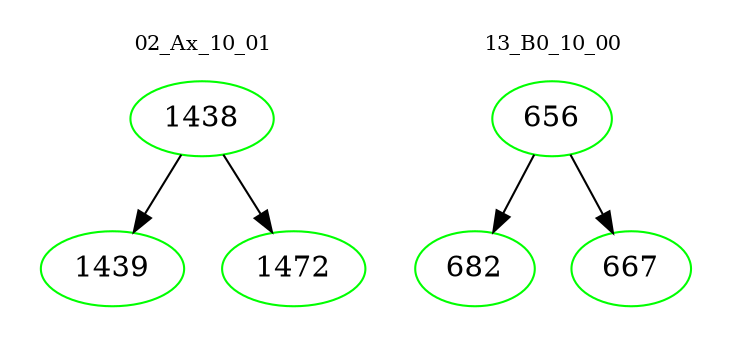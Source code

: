 digraph{
subgraph cluster_0 {
color = white
label = "02_Ax_10_01";
fontsize=10;
T0_1438 [label="1438", color="green"]
T0_1438 -> T0_1439 [color="black"]
T0_1439 [label="1439", color="green"]
T0_1438 -> T0_1472 [color="black"]
T0_1472 [label="1472", color="green"]
}
subgraph cluster_1 {
color = white
label = "13_B0_10_00";
fontsize=10;
T1_656 [label="656", color="green"]
T1_656 -> T1_682 [color="black"]
T1_682 [label="682", color="green"]
T1_656 -> T1_667 [color="black"]
T1_667 [label="667", color="green"]
}
}

